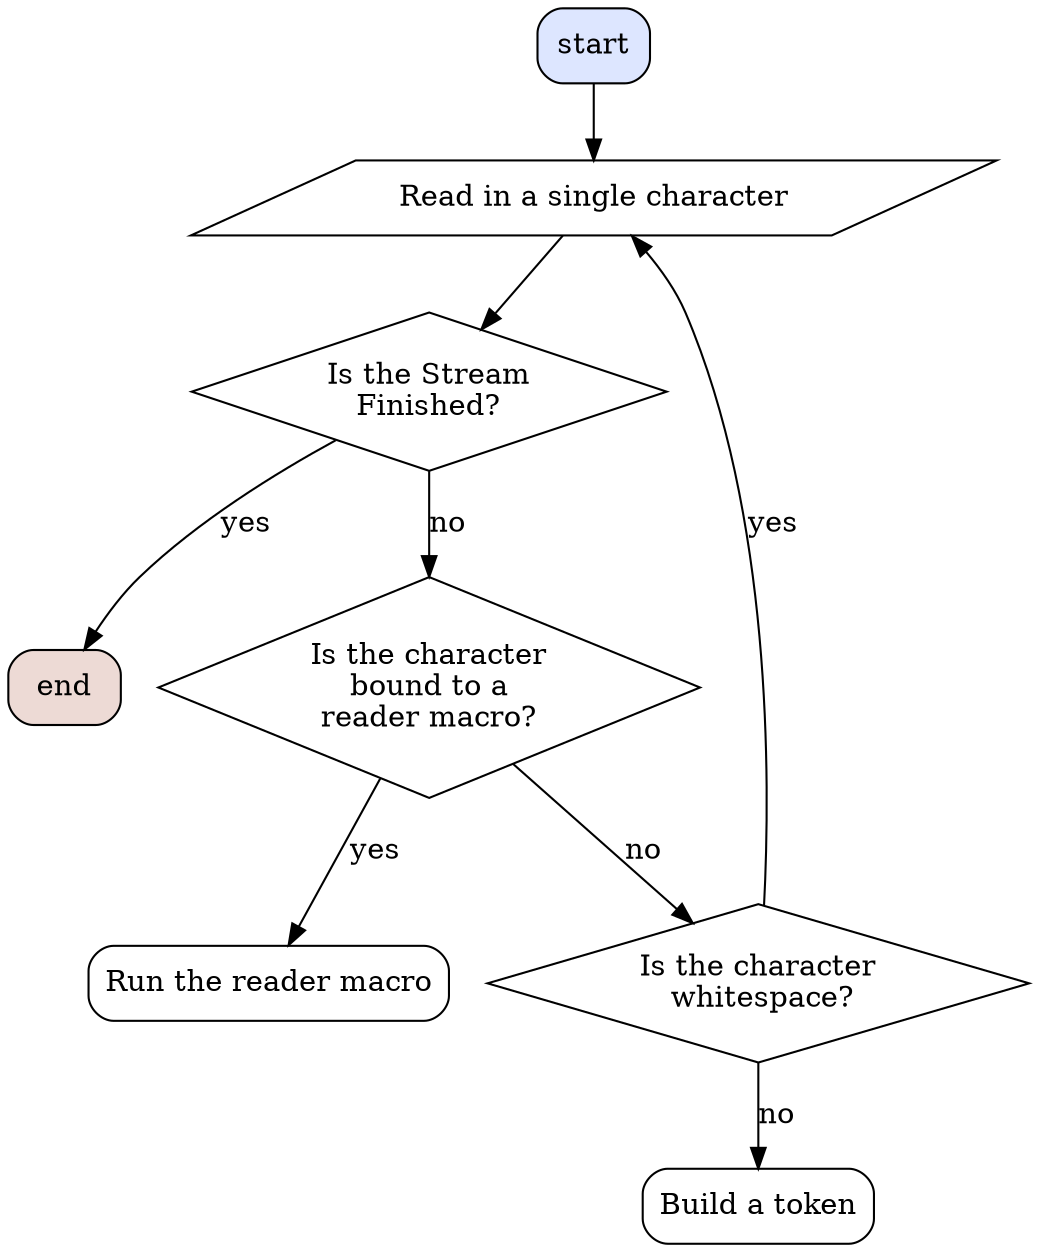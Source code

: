 digraph {
    start[shape="box", style="rounded,filled", fillcolor="#0044ff22"];
    end[shape="box", style="rounded,filled", fillcolor="#eddad5"];
    eof[shape="diamond", style="", label="Is the Stream\nFinished?"];
    input[shape="parallelogram", style="", label="Read in a single character"];

    macro[shape="diamond", style="", label="Is the character\nbound to a\nreader macro?"];
    run[shape="box", style="rounded", label="Run the reader macro"];
    whitespace[shape="diamond", style="", label="Is the character\n whitespace?"];
    buildtoken[shape=box, style=rounded, label="Build a token"];


    start -> input;
    input -> eof;
    eof -> end[label="yes"];
    eof -> macro[label="no"];
    macro -> whitespace[label="no"];
    macro -> run[label="yes"];
    whitespace -> buildtoken[label="no"];
    whitespace -> input[label="yes"];
}